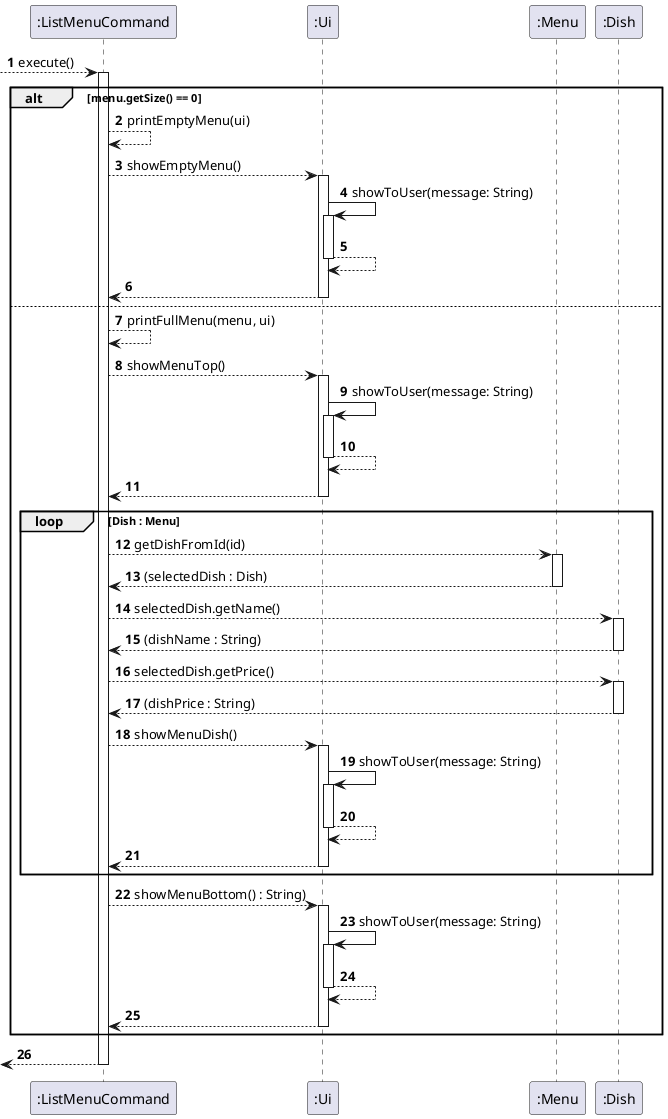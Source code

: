 @startuml

autonumber



--> ":ListMenuCommand" : execute()
    activate ":ListMenuCommand"
    alt menu.getSize() == 0
        ":ListMenuCommand" --> ":ListMenuCommand" : printEmptyMenu(ui)
        ":ListMenuCommand" --> ":Ui" : showEmptyMenu()
        activate ":Ui"
        ":Ui" -> ":Ui" : showToUser(message: String)
        activate ":Ui"
        return
        return
    else
        ":ListMenuCommand" --> ":ListMenuCommand" : printFullMenu(menu, ui)
        ":ListMenuCommand" --> ":Ui" : showMenuTop()
        activate ":Ui"
        ":Ui" -> ":Ui" : showToUser(message: String)
        activate ":Ui"
        return
        return
        loop Dish : Menu
            ":ListMenuCommand" --> ":Menu" : getDishFromId(id)
            activate ":Menu"
            ":Menu" --> ":ListMenuCommand" : (selectedDish : Dish)
            deactivate ":Menu"
            ":ListMenuCommand" --> ":Dish" : selectedDish.getName()
            activate ":Dish"
            ":Dish" --> ":ListMenuCommand" : (dishName : String)
            deactivate ":Dish"
            ":ListMenuCommand" --> ":Dish" : selectedDish.getPrice()
            activate ":Dish"
            ":Dish" --> ":ListMenuCommand" : (dishPrice : String)
            deactivate ":Dish"
            ":ListMenuCommand" --> ":Ui" : showMenuDish()
            activate ":Ui"
            ":Ui" -> ":Ui" : showToUser(message: String)
                activate ":Ui"
                return
            return
    end
    ":ListMenuCommand" --> ":Ui" : showMenuBottom() : String)
    activate ":Ui"
    ":Ui" -> ":Ui" : showToUser(message: String)
    activate ":Ui"
    return
    return

end
return

@enduml